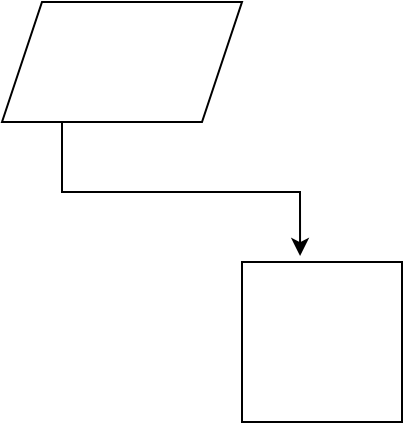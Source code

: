 <mxfile version="23.1.1" type="github">
  <diagram name="Page-1" id="20jnVWrvJ8IohUEtbr5V">
    <mxGraphModel dx="1434" dy="764" grid="1" gridSize="10" guides="1" tooltips="1" connect="1" arrows="1" fold="1" page="1" pageScale="1" pageWidth="850" pageHeight="1100" math="0" shadow="0">
      <root>
        <mxCell id="0" />
        <mxCell id="1" parent="0" />
        <mxCell id="zumQjL-h6Ud8ou0Rn-zx-1" value="" style="shape=parallelogram;perimeter=parallelogramPerimeter;whiteSpace=wrap;html=1;fixedSize=1;" vertex="1" parent="1">
          <mxGeometry x="200" y="140" width="120" height="60" as="geometry" />
        </mxCell>
        <mxCell id="zumQjL-h6Ud8ou0Rn-zx-2" value="" style="whiteSpace=wrap;html=1;aspect=fixed;" vertex="1" parent="1">
          <mxGeometry x="320" y="270" width="80" height="80" as="geometry" />
        </mxCell>
        <mxCell id="zumQjL-h6Ud8ou0Rn-zx-3" style="edgeStyle=orthogonalEdgeStyle;rounded=0;orthogonalLoop=1;jettySize=auto;html=1;exitX=0.25;exitY=1;exitDx=0;exitDy=0;entryX=0.363;entryY=-0.037;entryDx=0;entryDy=0;entryPerimeter=0;" edge="1" parent="1" source="zumQjL-h6Ud8ou0Rn-zx-1" target="zumQjL-h6Ud8ou0Rn-zx-2">
          <mxGeometry relative="1" as="geometry" />
        </mxCell>
      </root>
    </mxGraphModel>
  </diagram>
</mxfile>
